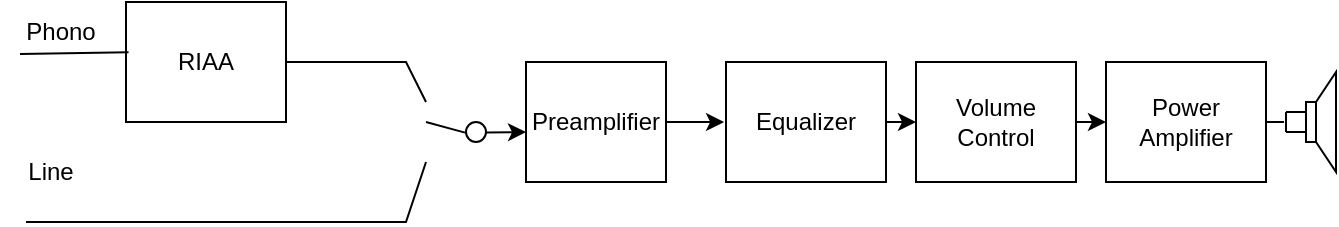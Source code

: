 <mxfile version="24.1.0" type="device">
  <diagram name="Page-1" id="LkAHPeQTFaS5iEPYdIYg">
    <mxGraphModel dx="986" dy="594" grid="1" gridSize="10" guides="0" tooltips="1" connect="0" arrows="0" fold="1" page="1" pageScale="1" pageWidth="850" pageHeight="1100" math="0" shadow="0">
      <root>
        <mxCell id="0" />
        <mxCell id="1" parent="0" />
        <mxCell id="2R8KSTuBLpNPrHgYCFlh-2" value="RIAA" style="rounded=0;whiteSpace=wrap;html=1;" parent="1" vertex="1">
          <mxGeometry x="100" y="200" width="80" height="60" as="geometry" />
        </mxCell>
        <mxCell id="2R8KSTuBLpNPrHgYCFlh-4" value="Preamplifier" style="rounded=0;whiteSpace=wrap;html=1;" parent="1" vertex="1">
          <mxGeometry x="300" y="230" width="70" height="60" as="geometry" />
        </mxCell>
        <mxCell id="2R8KSTuBLpNPrHgYCFlh-5" value="" style="endArrow=none;html=1;rounded=0;entryX=0.016;entryY=0.419;entryDx=0;entryDy=0;entryPerimeter=0;" parent="1" edge="1" target="2R8KSTuBLpNPrHgYCFlh-2">
          <mxGeometry width="50" height="50" relative="1" as="geometry">
            <mxPoint x="47" y="226" as="sourcePoint" />
            <mxPoint x="87" y="225.5" as="targetPoint" />
          </mxGeometry>
        </mxCell>
        <mxCell id="2R8KSTuBLpNPrHgYCFlh-6" value="&lt;div&gt;Phono&lt;/div&gt;" style="text;html=1;align=center;verticalAlign=middle;resizable=0;points=[];autosize=1;strokeColor=none;fillColor=none;" parent="1" vertex="1">
          <mxGeometry x="37" y="200" width="60" height="30" as="geometry" />
        </mxCell>
        <mxCell id="2R8KSTuBLpNPrHgYCFlh-9" style="edgeStyle=orthogonalEdgeStyle;rounded=0;orthogonalLoop=1;jettySize=auto;html=1;exitX=1;exitY=0.5;exitDx=0;exitDy=0;entryX=0;entryY=0.5;entryDx=0;entryDy=0;" parent="1" source="2R8KSTuBLpNPrHgYCFlh-10" target="2R8KSTuBLpNPrHgYCFlh-13" edge="1">
          <mxGeometry relative="1" as="geometry" />
        </mxCell>
        <mxCell id="2R8KSTuBLpNPrHgYCFlh-10" value="Volume&lt;br&gt;Control" style="rounded=0;whiteSpace=wrap;html=1;" parent="1" vertex="1">
          <mxGeometry x="495" y="230" width="80" height="60" as="geometry" />
        </mxCell>
        <mxCell id="2R8KSTuBLpNPrHgYCFlh-11" style="edgeStyle=orthogonalEdgeStyle;rounded=0;orthogonalLoop=1;jettySize=auto;html=1;exitX=1;exitY=0.5;exitDx=0;exitDy=0;entryX=0;entryY=0.5;entryDx=0;entryDy=0;" parent="1" source="2R8KSTuBLpNPrHgYCFlh-12" target="2R8KSTuBLpNPrHgYCFlh-10" edge="1">
          <mxGeometry relative="1" as="geometry" />
        </mxCell>
        <mxCell id="2R8KSTuBLpNPrHgYCFlh-12" value="Equalizer" style="rounded=0;whiteSpace=wrap;html=1;" parent="1" vertex="1">
          <mxGeometry x="400" y="230" width="80" height="60" as="geometry" />
        </mxCell>
        <mxCell id="2R8KSTuBLpNPrHgYCFlh-13" value="Power Amplifier" style="rounded=0;whiteSpace=wrap;html=1;" parent="1" vertex="1">
          <mxGeometry x="590" y="230" width="80" height="60" as="geometry" />
        </mxCell>
        <mxCell id="2R8KSTuBLpNPrHgYCFlh-14" value="" style="pointerEvents=1;verticalLabelPosition=bottom;shadow=0;dashed=0;align=center;html=1;verticalAlign=top;shape=mxgraph.electrical.electro-mechanical.loudspeaker;" parent="1" vertex="1">
          <mxGeometry x="680" y="235" width="25" height="50" as="geometry" />
        </mxCell>
        <mxCell id="2R8KSTuBLpNPrHgYCFlh-15" value="" style="endArrow=none;html=1;rounded=0;exitX=0;exitY=0.6;exitDx=0;exitDy=0;exitPerimeter=0;entryX=0;entryY=0.4;entryDx=0;entryDy=0;entryPerimeter=0;" parent="1" source="2R8KSTuBLpNPrHgYCFlh-14" target="2R8KSTuBLpNPrHgYCFlh-14" edge="1">
          <mxGeometry width="50" height="50" relative="1" as="geometry">
            <mxPoint x="850" y="360" as="sourcePoint" />
            <mxPoint x="900" y="310" as="targetPoint" />
          </mxGeometry>
        </mxCell>
        <mxCell id="2R8KSTuBLpNPrHgYCFlh-16" value="" style="endArrow=none;html=1;rounded=0;entryX=1;entryY=0.5;entryDx=0;entryDy=0;exitX=-0.04;exitY=0.5;exitDx=0;exitDy=0;exitPerimeter=0;" parent="1" source="2R8KSTuBLpNPrHgYCFlh-14" target="2R8KSTuBLpNPrHgYCFlh-13" edge="1">
          <mxGeometry width="50" height="50" relative="1" as="geometry">
            <mxPoint x="850" y="360" as="sourcePoint" />
            <mxPoint x="900" y="310" as="targetPoint" />
          </mxGeometry>
        </mxCell>
        <mxCell id="QWUb5QfKtOaW_hWz9YAt-9" value="" style="ellipse;whiteSpace=wrap;html=1;aspect=fixed;" parent="1" vertex="1">
          <mxGeometry x="270" y="260" width="10" height="10" as="geometry" />
        </mxCell>
        <mxCell id="QWUb5QfKtOaW_hWz9YAt-11" value="" style="endArrow=none;html=1;rounded=0;" parent="1" edge="1">
          <mxGeometry width="50" height="50" relative="1" as="geometry">
            <mxPoint x="50" y="310" as="sourcePoint" />
            <mxPoint x="250" y="280" as="targetPoint" />
            <Array as="points">
              <mxPoint x="240" y="310" />
            </Array>
          </mxGeometry>
        </mxCell>
        <mxCell id="QWUb5QfKtOaW_hWz9YAt-12" value="Line" style="text;html=1;align=center;verticalAlign=middle;resizable=0;points=[];autosize=1;strokeColor=none;fillColor=none;" parent="1" vertex="1">
          <mxGeometry x="37" y="270" width="50" height="30" as="geometry" />
        </mxCell>
        <mxCell id="juTdCH5u31A_lcpl1dgE-1" value="" style="endArrow=classic;html=1;rounded=0;entryX=-0.012;entryY=0.5;entryDx=0;entryDy=0;entryPerimeter=0;" parent="1" target="2R8KSTuBLpNPrHgYCFlh-12" edge="1">
          <mxGeometry width="50" height="50" relative="1" as="geometry">
            <mxPoint x="370" y="260" as="sourcePoint" />
            <mxPoint x="400" y="270" as="targetPoint" />
          </mxGeometry>
        </mxCell>
        <mxCell id="WR_QAQIPCBCcdZYzFvQN-1" value="" style="endArrow=classic;html=1;rounded=0;exitX=0.954;exitY=0.521;exitDx=0;exitDy=0;exitPerimeter=0;" edge="1" parent="1" source="QWUb5QfKtOaW_hWz9YAt-9">
          <mxGeometry width="50" height="50" relative="1" as="geometry">
            <mxPoint x="240" y="300" as="sourcePoint" />
            <mxPoint x="300" y="265" as="targetPoint" />
          </mxGeometry>
        </mxCell>
        <mxCell id="WR_QAQIPCBCcdZYzFvQN-2" value="" style="endArrow=none;html=1;rounded=0;" edge="1" parent="1">
          <mxGeometry width="50" height="50" relative="1" as="geometry">
            <mxPoint x="180" y="230" as="sourcePoint" />
            <mxPoint x="250" y="250" as="targetPoint" />
            <Array as="points">
              <mxPoint x="240" y="230" />
            </Array>
          </mxGeometry>
        </mxCell>
        <mxCell id="WR_QAQIPCBCcdZYzFvQN-3" value="" style="endArrow=none;html=1;rounded=0;entryX=-0.05;entryY=0.53;entryDx=0;entryDy=0;entryPerimeter=0;" edge="1" parent="1" target="QWUb5QfKtOaW_hWz9YAt-9">
          <mxGeometry width="50" height="50" relative="1" as="geometry">
            <mxPoint x="250" y="260" as="sourcePoint" />
            <mxPoint x="220" y="240" as="targetPoint" />
          </mxGeometry>
        </mxCell>
      </root>
    </mxGraphModel>
  </diagram>
</mxfile>
